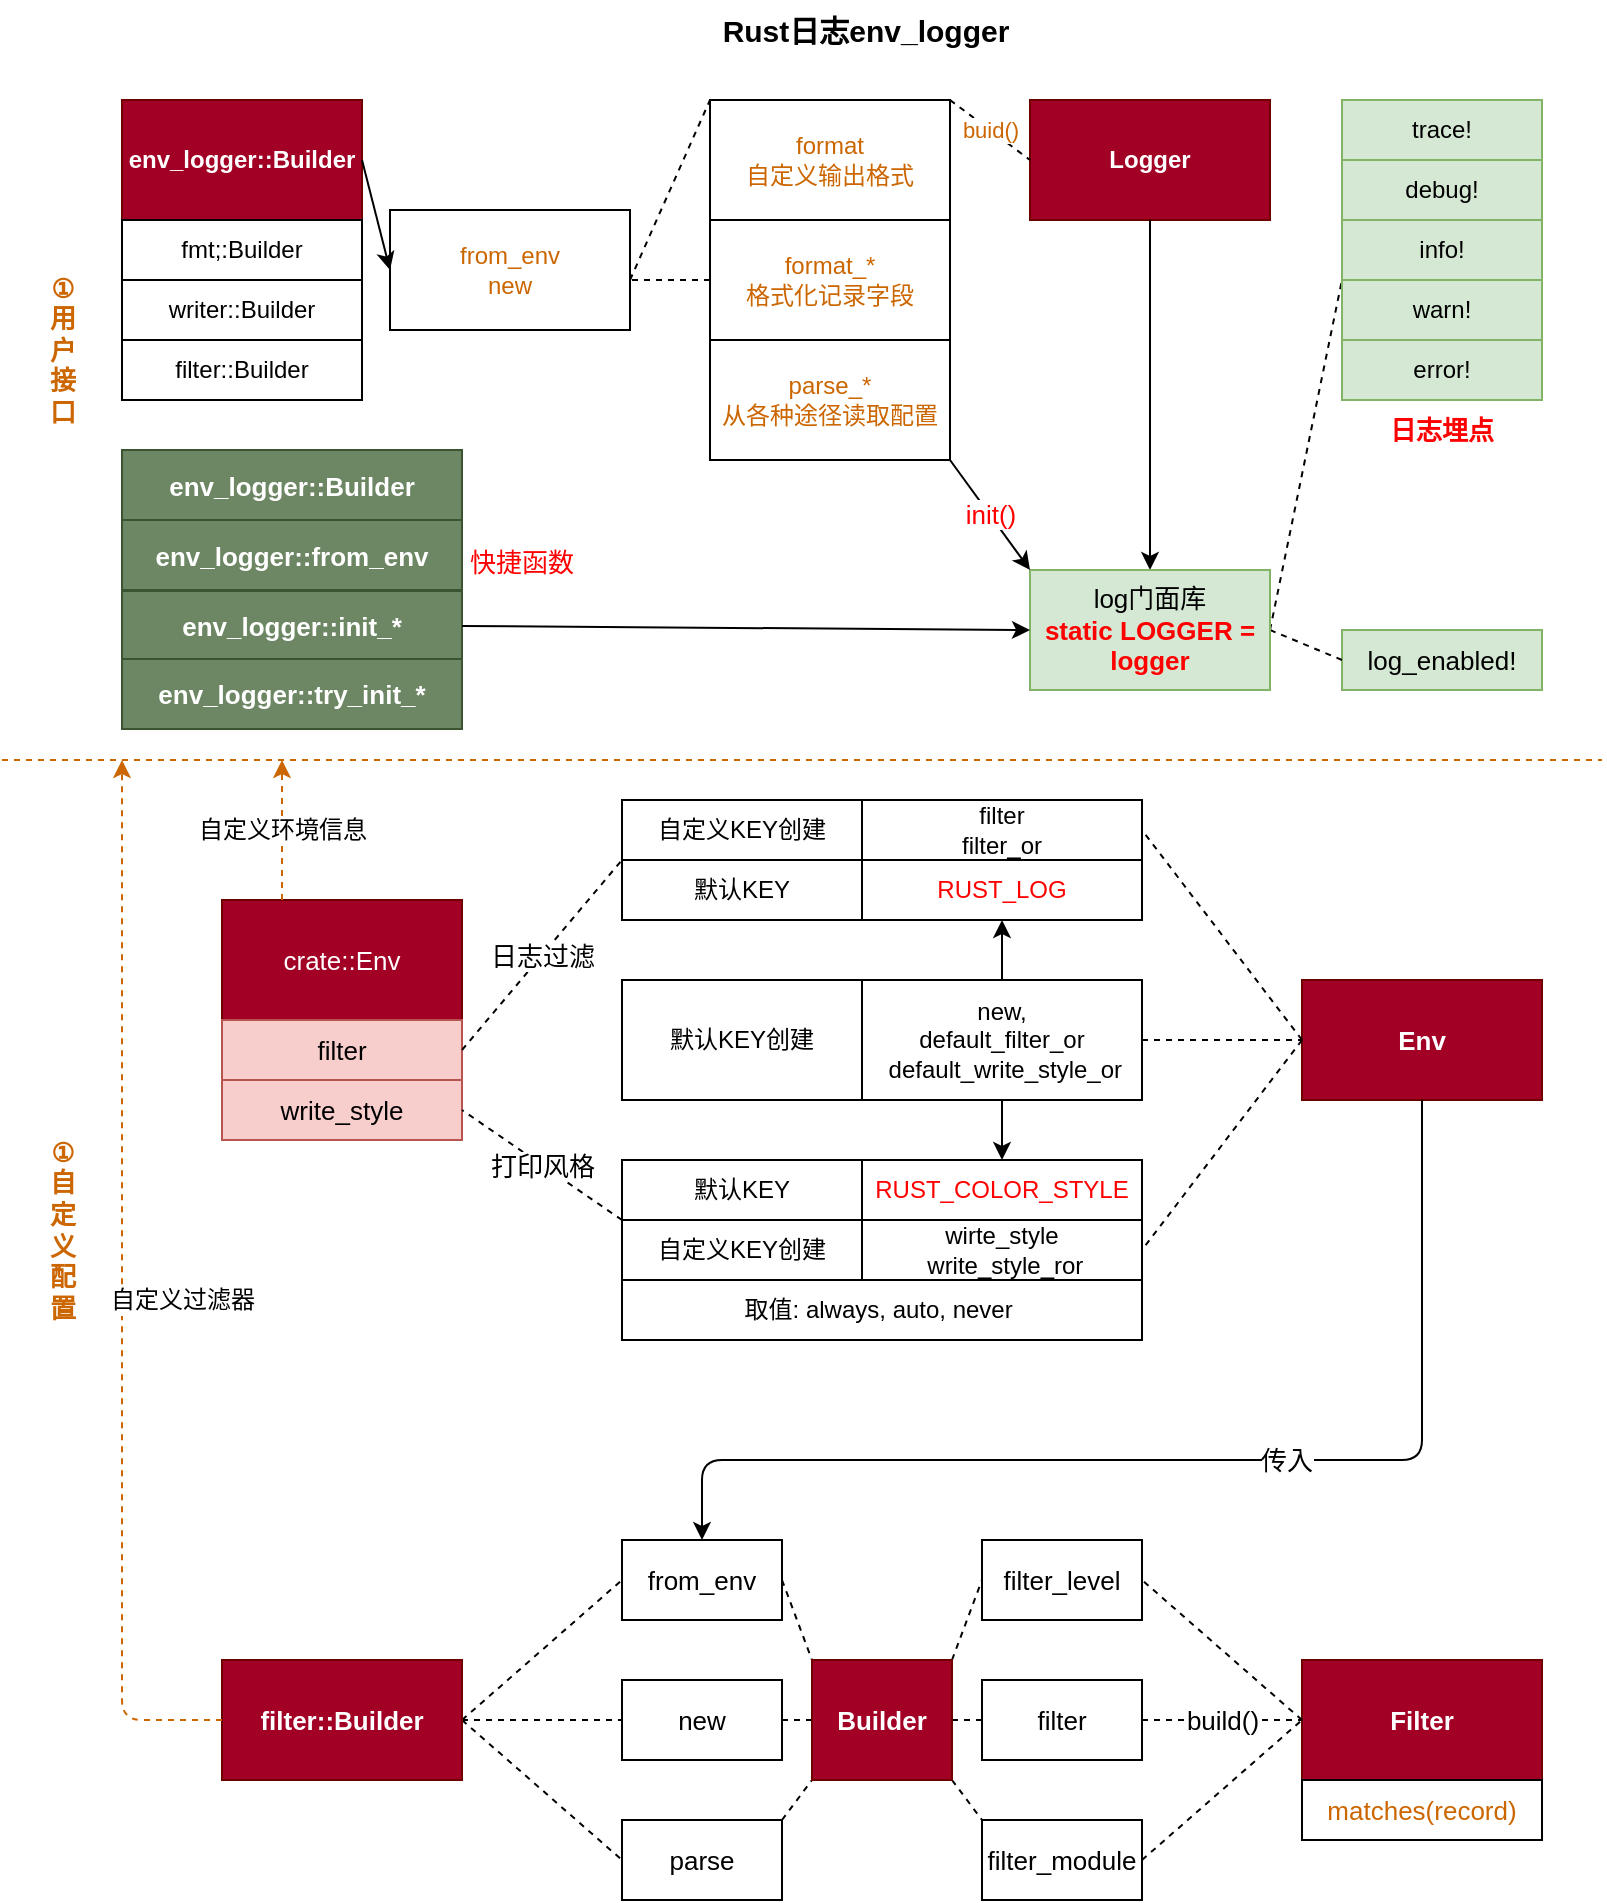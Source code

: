 <mxfile>
    <diagram id="6jTpIerfk7VuHWznfsoa" name="第 1 页">
        <mxGraphModel dx="1686" dy="1061" grid="1" gridSize="10" guides="1" tooltips="1" connect="1" arrows="1" fold="1" page="1" pageScale="1" pageWidth="827" pageHeight="1169" math="0" shadow="0">
            <root>
                <mxCell id="0"/>
                <mxCell id="1" parent="0"/>
                <mxCell id="4" value="RUST_LOG" style="rounded=0;whiteSpace=wrap;html=1;fontColor=#FF0000;fontSize=12;" vertex="1" parent="1">
                    <mxGeometry x="430" y="450" width="140" height="30" as="geometry"/>
                </mxCell>
                <mxCell id="7" value="取值: always, auto, never&amp;nbsp;" style="rounded=0;whiteSpace=wrap;html=1;fontSize=12;" vertex="1" parent="1">
                    <mxGeometry x="310" y="660" width="260" height="30" as="geometry"/>
                </mxCell>
                <mxCell id="9" value="filter::Builder" style="rounded=0;whiteSpace=wrap;html=1;fontSize=13;" vertex="1" parent="1">
                    <mxGeometry x="110" y="850" width="120" height="60" as="geometry"/>
                </mxCell>
                <mxCell id="10" value="writer::Builder" style="rounded=0;whiteSpace=wrap;html=1;" vertex="1" parent="1">
                    <mxGeometry x="60" y="160" width="120" height="30" as="geometry"/>
                </mxCell>
                <mxCell id="11" value="crate::Env" style="rounded=0;whiteSpace=wrap;html=1;fillColor=#a20025;fontColor=#ffffff;strokeColor=#6F0000;fontSize=13;" vertex="1" parent="1">
                    <mxGeometry x="110" y="470" width="120" height="60" as="geometry"/>
                </mxCell>
                <mxCell id="12" value="filter" style="rounded=0;whiteSpace=wrap;html=1;fillColor=#f8cecc;strokeColor=#b85450;fontSize=13;" vertex="1" parent="1">
                    <mxGeometry x="110" y="530" width="120" height="30" as="geometry"/>
                </mxCell>
                <mxCell id="13" value="write_style" style="rounded=0;whiteSpace=wrap;html=1;fillColor=#f8cecc;strokeColor=#b85450;fontSize=13;" vertex="1" parent="1">
                    <mxGeometry x="110" y="560" width="120" height="30" as="geometry"/>
                </mxCell>
                <mxCell id="20" value="默认KEY" style="rounded=0;whiteSpace=wrap;html=1;fontSize=12;" vertex="1" parent="1">
                    <mxGeometry x="310" y="450" width="120" height="30" as="geometry"/>
                </mxCell>
                <mxCell id="21" value="自定义KEY创建" style="rounded=0;whiteSpace=wrap;html=1;fontSize=12;" vertex="1" parent="1">
                    <mxGeometry x="310" y="420" width="120" height="30" as="geometry"/>
                </mxCell>
                <mxCell id="22" value="filter&lt;br style=&quot;font-size: 12px;&quot;&gt;filter_or" style="rounded=0;whiteSpace=wrap;html=1;fontSize=12;" vertex="1" parent="1">
                    <mxGeometry x="430" y="420" width="140" height="30" as="geometry"/>
                </mxCell>
                <mxCell id="24" value="RUST_COLOR_STYLE" style="rounded=0;whiteSpace=wrap;html=1;fontColor=#FF0000;fontSize=12;" vertex="1" parent="1">
                    <mxGeometry x="430" y="600" width="140" height="30" as="geometry"/>
                </mxCell>
                <mxCell id="25" value="默认KEY" style="rounded=0;whiteSpace=wrap;html=1;fontSize=12;" vertex="1" parent="1">
                    <mxGeometry x="310" y="600" width="120" height="30" as="geometry"/>
                </mxCell>
                <mxCell id="26" value="自定义KEY创建" style="rounded=0;whiteSpace=wrap;html=1;fontSize=12;" vertex="1" parent="1">
                    <mxGeometry x="310" y="630" width="120" height="30" as="geometry"/>
                </mxCell>
                <mxCell id="27" value="wirte_style&lt;br style=&quot;border-color: var(--border-color); font-size: 12px;&quot;&gt;&amp;nbsp;write_style_ror" style="rounded=0;whiteSpace=wrap;html=1;fontSize=12;" vertex="1" parent="1">
                    <mxGeometry x="430" y="630" width="140" height="30" as="geometry"/>
                </mxCell>
                <mxCell id="28" value="日志过滤" style="endArrow=none;dashed=1;html=1;entryX=0;entryY=1;entryDx=0;entryDy=0;exitX=1;exitY=0.5;exitDx=0;exitDy=0;fontSize=13;" edge="1" parent="1" source="12" target="21">
                    <mxGeometry width="50" height="50" relative="1" as="geometry">
                        <mxPoint x="420" y="700" as="sourcePoint"/>
                        <mxPoint x="470" y="650" as="targetPoint"/>
                    </mxGeometry>
                </mxCell>
                <mxCell id="29" value="打印风格" style="endArrow=none;dashed=1;html=1;entryX=1;entryY=0.5;entryDx=0;entryDy=0;exitX=0;exitY=0;exitDx=0;exitDy=0;fontSize=13;" edge="1" parent="1" source="26" target="13">
                    <mxGeometry width="50" height="50" relative="1" as="geometry">
                        <mxPoint x="420" y="700" as="sourcePoint"/>
                        <mxPoint x="470" y="650" as="targetPoint"/>
                    </mxGeometry>
                </mxCell>
                <mxCell id="30" value="new,&lt;br style=&quot;font-size: 12px;&quot;&gt;default_filter_or&lt;br style=&quot;font-size: 12px;&quot;&gt;&amp;nbsp;default_write_style_or" style="rounded=0;whiteSpace=wrap;html=1;fontSize=12;" vertex="1" parent="1">
                    <mxGeometry x="430" y="510" width="140" height="60" as="geometry"/>
                </mxCell>
                <mxCell id="33" value="默认KEY创建" style="rounded=0;whiteSpace=wrap;html=1;fontSize=12;" vertex="1" parent="1">
                    <mxGeometry x="310" y="510" width="120" height="60" as="geometry"/>
                </mxCell>
                <mxCell id="34" value="" style="endArrow=classic;html=1;entryX=0.5;entryY=1;entryDx=0;entryDy=0;exitX=0.5;exitY=0;exitDx=0;exitDy=0;fontSize=12;" edge="1" parent="1" source="30" target="4">
                    <mxGeometry width="50" height="50" relative="1" as="geometry">
                        <mxPoint x="580" y="490" as="sourcePoint"/>
                        <mxPoint x="490" y="650" as="targetPoint"/>
                    </mxGeometry>
                </mxCell>
                <mxCell id="35" value="" style="endArrow=classic;html=1;exitX=0.5;exitY=1;exitDx=0;exitDy=0;entryX=0.5;entryY=0;entryDx=0;entryDy=0;fontSize=12;" edge="1" parent="1" source="30" target="24">
                    <mxGeometry width="50" height="50" relative="1" as="geometry">
                        <mxPoint x="440" y="700" as="sourcePoint"/>
                        <mxPoint x="600" y="570" as="targetPoint"/>
                    </mxGeometry>
                </mxCell>
                <mxCell id="36" value="from_env" style="rounded=0;whiteSpace=wrap;html=1;fontSize=13;" vertex="1" parent="1">
                    <mxGeometry x="310" y="790" width="80" height="40" as="geometry"/>
                </mxCell>
                <mxCell id="37" value="new" style="rounded=0;whiteSpace=wrap;html=1;fontSize=13;" vertex="1" parent="1">
                    <mxGeometry x="310" y="860" width="80" height="40" as="geometry"/>
                </mxCell>
                <mxCell id="38" value="parse" style="rounded=0;whiteSpace=wrap;html=1;fontSize=13;" vertex="1" parent="1">
                    <mxGeometry x="310" y="930" width="80" height="40" as="geometry"/>
                </mxCell>
                <mxCell id="39" value="" style="endArrow=none;dashed=1;html=1;entryX=0;entryY=0.5;entryDx=0;entryDy=0;fontSize=13;" edge="1" parent="1" target="36">
                    <mxGeometry width="50" height="50" relative="1" as="geometry">
                        <mxPoint x="230" y="880" as="sourcePoint"/>
                        <mxPoint x="490" y="740" as="targetPoint"/>
                    </mxGeometry>
                </mxCell>
                <mxCell id="40" value="" style="endArrow=none;dashed=1;html=1;entryX=0;entryY=0.5;entryDx=0;entryDy=0;exitX=1;exitY=0.5;exitDx=0;exitDy=0;fontSize=13;" edge="1" parent="1" source="9" target="37">
                    <mxGeometry width="50" height="50" relative="1" as="geometry">
                        <mxPoint x="240" y="890" as="sourcePoint"/>
                        <mxPoint x="320" y="810" as="targetPoint"/>
                    </mxGeometry>
                </mxCell>
                <mxCell id="41" value="" style="endArrow=none;dashed=1;html=1;entryX=0;entryY=0.5;entryDx=0;entryDy=0;exitX=1;exitY=0.5;exitDx=0;exitDy=0;fontSize=13;" edge="1" parent="1" source="9" target="38">
                    <mxGeometry width="50" height="50" relative="1" as="geometry">
                        <mxPoint x="240" y="890" as="sourcePoint"/>
                        <mxPoint x="320" y="890" as="targetPoint"/>
                    </mxGeometry>
                </mxCell>
                <mxCell id="42" value="filter" style="rounded=0;whiteSpace=wrap;html=1;fontSize=13;" vertex="1" parent="1">
                    <mxGeometry x="490" y="860" width="80" height="40" as="geometry"/>
                </mxCell>
                <mxCell id="43" value="filter_level" style="rounded=0;whiteSpace=wrap;html=1;fontSize=13;" vertex="1" parent="1">
                    <mxGeometry x="490" y="790" width="80" height="40" as="geometry"/>
                </mxCell>
                <mxCell id="44" value="filter_module" style="rounded=0;whiteSpace=wrap;html=1;fontSize=13;" vertex="1" parent="1">
                    <mxGeometry x="490" y="930" width="80" height="40" as="geometry"/>
                </mxCell>
                <mxCell id="45" value="Filter" style="rounded=0;whiteSpace=wrap;html=1;fillColor=#a20025;fontColor=#ffffff;strokeColor=#6F0000;fontStyle=1;fontSize=13;" vertex="1" parent="1">
                    <mxGeometry x="650" y="850" width="120" height="60" as="geometry"/>
                </mxCell>
                <mxCell id="46" value="build()" style="endArrow=none;dashed=1;html=1;entryX=0;entryY=0.5;entryDx=0;entryDy=0;exitX=1;exitY=0.5;exitDx=0;exitDy=0;fontSize=13;" edge="1" parent="1" source="42" target="45">
                    <mxGeometry width="50" height="50" relative="1" as="geometry">
                        <mxPoint x="540" y="790" as="sourcePoint"/>
                        <mxPoint x="590" y="740" as="targetPoint"/>
                    </mxGeometry>
                </mxCell>
                <mxCell id="48" value="Env" style="rounded=0;whiteSpace=wrap;html=1;fillColor=#a20025;fontColor=#ffffff;strokeColor=#6F0000;fontStyle=1;fontSize=13;" vertex="1" parent="1">
                    <mxGeometry x="650" y="510" width="120" height="60" as="geometry"/>
                </mxCell>
                <mxCell id="49" value="" style="endArrow=none;dashed=1;html=1;entryX=0;entryY=0.5;entryDx=0;entryDy=0;exitX=1;exitY=0.5;exitDx=0;exitDy=0;fontSize=13;" edge="1" parent="1" source="30" target="48">
                    <mxGeometry width="50" height="50" relative="1" as="geometry">
                        <mxPoint x="440" y="790" as="sourcePoint"/>
                        <mxPoint x="490" y="740" as="targetPoint"/>
                    </mxGeometry>
                </mxCell>
                <mxCell id="50" value="" style="endArrow=none;dashed=1;html=1;entryX=1;entryY=0.5;entryDx=0;entryDy=0;exitX=0;exitY=0.5;exitDx=0;exitDy=0;fontSize=13;" edge="1" parent="1" source="48" target="22">
                    <mxGeometry width="50" height="50" relative="1" as="geometry">
                        <mxPoint x="440" y="790" as="sourcePoint"/>
                        <mxPoint x="490" y="740" as="targetPoint"/>
                    </mxGeometry>
                </mxCell>
                <mxCell id="51" value="" style="endArrow=none;dashed=1;html=1;entryX=1;entryY=0.5;entryDx=0;entryDy=0;exitX=0;exitY=0.5;exitDx=0;exitDy=0;fontSize=13;" edge="1" parent="1" source="48" target="27">
                    <mxGeometry width="50" height="50" relative="1" as="geometry">
                        <mxPoint x="440" y="790" as="sourcePoint"/>
                        <mxPoint x="490" y="740" as="targetPoint"/>
                    </mxGeometry>
                </mxCell>
                <mxCell id="52" value="Builder" style="rounded=0;whiteSpace=wrap;html=1;fontSize=13;" vertex="1" parent="1">
                    <mxGeometry x="405" y="850" width="70" height="60" as="geometry"/>
                </mxCell>
                <mxCell id="53" value="" style="endArrow=none;dashed=1;html=1;exitX=1;exitY=0.5;exitDx=0;exitDy=0;entryX=0;entryY=0;entryDx=0;entryDy=0;fontSize=13;" edge="1" parent="1" source="36" target="52">
                    <mxGeometry width="50" height="50" relative="1" as="geometry">
                        <mxPoint x="410" y="790" as="sourcePoint"/>
                        <mxPoint x="460" y="740" as="targetPoint"/>
                    </mxGeometry>
                </mxCell>
                <mxCell id="55" value="" style="endArrow=none;dashed=1;html=1;exitX=1;exitY=0;exitDx=0;exitDy=0;entryX=0;entryY=1;entryDx=0;entryDy=0;fontSize=13;" edge="1" parent="1" source="38" target="52">
                    <mxGeometry width="50" height="50" relative="1" as="geometry">
                        <mxPoint x="410" y="790" as="sourcePoint"/>
                        <mxPoint x="460" y="740" as="targetPoint"/>
                    </mxGeometry>
                </mxCell>
                <mxCell id="56" value="" style="endArrow=none;dashed=1;html=1;entryX=0;entryY=0.5;entryDx=0;entryDy=0;exitX=1;exitY=0;exitDx=0;exitDy=0;fontSize=13;" edge="1" parent="1" source="52" target="43">
                    <mxGeometry width="50" height="50" relative="1" as="geometry">
                        <mxPoint x="410" y="790" as="sourcePoint"/>
                        <mxPoint x="460" y="740" as="targetPoint"/>
                    </mxGeometry>
                </mxCell>
                <mxCell id="57" value="" style="endArrow=none;dashed=1;html=1;exitX=1;exitY=1;exitDx=0;exitDy=0;entryX=0;entryY=0;entryDx=0;entryDy=0;fontSize=13;" edge="1" parent="1" source="52" target="44">
                    <mxGeometry width="50" height="50" relative="1" as="geometry">
                        <mxPoint x="410" y="790" as="sourcePoint"/>
                        <mxPoint x="460" y="740" as="targetPoint"/>
                    </mxGeometry>
                </mxCell>
                <mxCell id="58" value="" style="endArrow=none;dashed=1;html=1;entryX=1;entryY=0.5;entryDx=0;entryDy=0;exitX=0;exitY=0.5;exitDx=0;exitDy=0;fontSize=13;" edge="1" parent="1" source="45" target="43">
                    <mxGeometry width="50" height="50" relative="1" as="geometry">
                        <mxPoint x="410" y="790" as="sourcePoint"/>
                        <mxPoint x="460" y="740" as="targetPoint"/>
                    </mxGeometry>
                </mxCell>
                <mxCell id="59" value="" style="endArrow=none;dashed=1;html=1;entryX=0;entryY=0.5;entryDx=0;entryDy=0;exitX=1;exitY=0.5;exitDx=0;exitDy=0;fontSize=13;" edge="1" parent="1" source="44" target="45">
                    <mxGeometry width="50" height="50" relative="1" as="geometry">
                        <mxPoint x="410" y="790" as="sourcePoint"/>
                        <mxPoint x="460" y="740" as="targetPoint"/>
                    </mxGeometry>
                </mxCell>
                <mxCell id="60" value="" style="endArrow=none;dashed=1;html=1;exitX=1;exitY=0.5;exitDx=0;exitDy=0;entryX=0;entryY=0.5;entryDx=0;entryDy=0;fontSize=13;" edge="1" parent="1" source="37" target="52">
                    <mxGeometry width="50" height="50" relative="1" as="geometry">
                        <mxPoint x="410" y="790" as="sourcePoint"/>
                        <mxPoint x="460" y="740" as="targetPoint"/>
                    </mxGeometry>
                </mxCell>
                <mxCell id="61" value="" style="endArrow=none;dashed=1;html=1;exitX=1;exitY=0.5;exitDx=0;exitDy=0;entryX=0;entryY=0.5;entryDx=0;entryDy=0;fontSize=13;" edge="1" parent="1" source="52" target="42">
                    <mxGeometry width="50" height="50" relative="1" as="geometry">
                        <mxPoint x="410" y="790" as="sourcePoint"/>
                        <mxPoint x="460" y="740" as="targetPoint"/>
                    </mxGeometry>
                </mxCell>
                <mxCell id="62" value="filter::Builder" style="rounded=0;whiteSpace=wrap;html=1;fillColor=#a20025;fontColor=#ffffff;strokeColor=#6F0000;fontStyle=1;fontSize=13;" vertex="1" parent="1">
                    <mxGeometry x="110" y="850" width="120" height="60" as="geometry"/>
                </mxCell>
                <mxCell id="63" value="Builder" style="rounded=0;whiteSpace=wrap;html=1;fillColor=#a20025;fontColor=#ffffff;strokeColor=#6F0000;fontStyle=1;fontSize=13;" vertex="1" parent="1">
                    <mxGeometry x="405" y="850" width="70" height="60" as="geometry"/>
                </mxCell>
                <mxCell id="64" value="" style="endArrow=classic;html=1;exitX=0.5;exitY=1;exitDx=0;exitDy=0;entryX=0.5;entryY=0;entryDx=0;entryDy=0;fontSize=13;" edge="1" parent="1" source="48" target="36">
                    <mxGeometry width="50" height="50" relative="1" as="geometry">
                        <mxPoint x="420" y="700" as="sourcePoint"/>
                        <mxPoint x="470" y="650" as="targetPoint"/>
                        <Array as="points">
                            <mxPoint x="710" y="750"/>
                            <mxPoint x="350" y="750"/>
                        </Array>
                    </mxGeometry>
                </mxCell>
                <mxCell id="65" value="传入" style="edgeLabel;html=1;align=center;verticalAlign=middle;resizable=0;points=[];fontSize=13;" vertex="1" connectable="0" parent="64">
                    <mxGeometry x="-0.145" relative="1" as="geometry">
                        <mxPoint as="offset"/>
                    </mxGeometry>
                </mxCell>
                <mxCell id="66" value="matches(record)" style="rounded=0;whiteSpace=wrap;html=1;fontColor=#CC6600;fontSize=13;" vertex="1" parent="1">
                    <mxGeometry x="650" y="910" width="120" height="30" as="geometry"/>
                </mxCell>
                <mxCell id="67" value="env_logger::Builder" style="rounded=0;whiteSpace=wrap;html=1;fontColor=#ffffff;fillColor=#a20025;strokeColor=#6F0000;fontStyle=1" vertex="1" parent="1">
                    <mxGeometry x="60" y="70" width="120" height="60" as="geometry"/>
                </mxCell>
                <mxCell id="68" value="fmt;:Builder" style="rounded=0;whiteSpace=wrap;html=1;" vertex="1" parent="1">
                    <mxGeometry x="60" y="130" width="120" height="30" as="geometry"/>
                </mxCell>
                <mxCell id="70" value="filter::Builder" style="rounded=0;whiteSpace=wrap;html=1;" vertex="1" parent="1">
                    <mxGeometry x="60" y="190" width="120" height="30" as="geometry"/>
                </mxCell>
                <mxCell id="71" value="&lt;div&gt;parse_*&lt;/div&gt;&lt;div&gt;从各种途径读取配置&lt;/div&gt;" style="rounded=0;whiteSpace=wrap;html=1;fontColor=#CC6600;" vertex="1" parent="1">
                    <mxGeometry x="354" y="190" width="120" height="60" as="geometry"/>
                </mxCell>
                <mxCell id="72" value="Logger" style="rounded=0;whiteSpace=wrap;html=1;fontColor=#ffffff;fillColor=#a20025;strokeColor=#6F0000;fontStyle=1" vertex="1" parent="1">
                    <mxGeometry x="514" y="70" width="120" height="60" as="geometry"/>
                </mxCell>
                <mxCell id="73" value="from_env&lt;br&gt;new" style="rounded=0;whiteSpace=wrap;html=1;fontColor=#CC6600;" vertex="1" parent="1">
                    <mxGeometry x="194" y="125" width="120" height="60" as="geometry"/>
                </mxCell>
                <mxCell id="74" value="&lt;div&gt;format&lt;/div&gt;&lt;div&gt;自定义输出格式&lt;/div&gt;" style="rounded=0;whiteSpace=wrap;html=1;fontColor=#CC6600;" vertex="1" parent="1">
                    <mxGeometry x="354" y="70" width="120" height="60" as="geometry"/>
                </mxCell>
                <mxCell id="75" value="&lt;div&gt;format_*&lt;/div&gt;&lt;div&gt;格式化记录字段&lt;/div&gt;" style="rounded=0;whiteSpace=wrap;html=1;fontColor=#CC6600;" vertex="1" parent="1">
                    <mxGeometry x="354" y="130" width="120" height="60" as="geometry"/>
                </mxCell>
                <mxCell id="81" value="" style="endArrow=none;dashed=1;html=1;fontColor=#CC6600;entryX=0;entryY=0;entryDx=0;entryDy=0;exitX=1;exitY=0.5;exitDx=0;exitDy=0;" edge="1" parent="1" target="74">
                    <mxGeometry width="50" height="50" relative="1" as="geometry">
                        <mxPoint x="314" y="160" as="sourcePoint"/>
                        <mxPoint x="614" y="410" as="targetPoint"/>
                    </mxGeometry>
                </mxCell>
                <mxCell id="82" value="" style="endArrow=none;dashed=1;html=1;fontColor=#CC6600;entryX=1;entryY=0.5;entryDx=0;entryDy=0;exitX=0;exitY=0.5;exitDx=0;exitDy=0;" edge="1" parent="1" source="75">
                    <mxGeometry width="50" height="50" relative="1" as="geometry">
                        <mxPoint x="564" y="460" as="sourcePoint"/>
                        <mxPoint x="314" y="160" as="targetPoint"/>
                    </mxGeometry>
                </mxCell>
                <mxCell id="83" value="buid()" style="endArrow=none;dashed=1;html=1;fontColor=#CC6600;entryX=0;entryY=0.5;entryDx=0;entryDy=0;exitX=1;exitY=0;exitDx=0;exitDy=0;" edge="1" parent="1" source="74" target="72">
                    <mxGeometry width="50" height="50" relative="1" as="geometry">
                        <mxPoint x="480" y="155" as="sourcePoint"/>
                        <mxPoint x="614" y="430" as="targetPoint"/>
                        <mxPoint as="offset"/>
                    </mxGeometry>
                </mxCell>
                <mxCell id="84" value="log库&lt;br style=&quot;font-size: 13px;&quot;&gt;&lt;b style=&quot;font-size: 13px;&quot;&gt;&lt;font color=&quot;#ff0000&quot; style=&quot;font-size: 13px;&quot;&gt;static LOGGER = make_logger()&lt;/font&gt;&lt;/b&gt;" style="rounded=0;whiteSpace=wrap;html=1;fontColor=#CC6600;fontSize=13;" vertex="1" parent="1">
                    <mxGeometry x="514" y="305" width="120" height="60" as="geometry"/>
                </mxCell>
                <mxCell id="86" value="" style="endArrow=classic;html=1;fontColor=#CC6600;exitX=0.5;exitY=1;exitDx=0;exitDy=0;entryX=0.5;entryY=0;entryDx=0;entryDy=0;" edge="1" parent="1" source="72" target="107">
                    <mxGeometry width="50" height="50" relative="1" as="geometry">
                        <mxPoint x="574" y="220" as="sourcePoint"/>
                        <mxPoint x="574" y="280" as="targetPoint"/>
                    </mxGeometry>
                </mxCell>
                <mxCell id="90" value="trace!" style="rounded=0;whiteSpace=wrap;html=1;fontColor=#FF0000;" vertex="1" parent="1">
                    <mxGeometry x="670" y="70" width="100" height="30" as="geometry"/>
                </mxCell>
                <mxCell id="91" value="debug!" style="rounded=0;whiteSpace=wrap;html=1;fillColor=#d5e8d4;strokeColor=#82b366;" vertex="1" parent="1">
                    <mxGeometry x="670" y="100" width="100" height="30" as="geometry"/>
                </mxCell>
                <mxCell id="92" value="info!" style="rounded=0;whiteSpace=wrap;html=1;fillColor=#d5e8d4;strokeColor=#82b366;" vertex="1" parent="1">
                    <mxGeometry x="670" y="130" width="100" height="30" as="geometry"/>
                </mxCell>
                <mxCell id="93" value="warn!" style="rounded=0;whiteSpace=wrap;html=1;fontColor=#FF0000;" vertex="1" parent="1">
                    <mxGeometry x="670" y="160" width="100" height="30" as="geometry"/>
                </mxCell>
                <mxCell id="94" value="error!" style="rounded=0;whiteSpace=wrap;html=1;fillColor=#d5e8d4;strokeColor=#82b366;" vertex="1" parent="1">
                    <mxGeometry x="670" y="190" width="100" height="30" as="geometry"/>
                </mxCell>
                <mxCell id="95" value="log_enabled!" style="rounded=0;whiteSpace=wrap;html=1;fillColor=#d5e8d4;strokeColor=#82b366;fontSize=13;" vertex="1" parent="1">
                    <mxGeometry x="670" y="335" width="100" height="30" as="geometry"/>
                </mxCell>
                <mxCell id="96" value="" style="endArrow=none;dashed=1;html=1;fontColor=#FF0000;entryX=0;entryY=1;entryDx=0;entryDy=0;exitX=1;exitY=0.5;exitDx=0;exitDy=0;" edge="1" parent="1" source="84" target="92">
                    <mxGeometry width="50" height="50" relative="1" as="geometry">
                        <mxPoint x="470" y="555" as="sourcePoint"/>
                        <mxPoint x="520" y="505" as="targetPoint"/>
                    </mxGeometry>
                </mxCell>
                <mxCell id="97" value="" style="endArrow=none;dashed=1;html=1;fontColor=#FF0000;entryX=1;entryY=0.5;entryDx=0;entryDy=0;exitX=0;exitY=0.5;exitDx=0;exitDy=0;fontSize=13;" edge="1" parent="1" source="95" target="84">
                    <mxGeometry width="50" height="50" relative="1" as="geometry">
                        <mxPoint x="470" y="555" as="sourcePoint"/>
                        <mxPoint x="520" y="505" as="targetPoint"/>
                    </mxGeometry>
                </mxCell>
                <mxCell id="100" value="log库&lt;br style=&quot;font-size: 13px;&quot;&gt;&lt;b style=&quot;font-size: 13px;&quot;&gt;&lt;font color=&quot;#ff0000&quot; style=&quot;font-size: 13px;&quot;&gt;static LOGGER = make_logger()&lt;/font&gt;&lt;/b&gt;" style="rounded=0;whiteSpace=wrap;html=1;fontColor=#CC6600;fontSize=13;" vertex="1" parent="1">
                    <mxGeometry x="514" y="305" width="120" height="60" as="geometry"/>
                </mxCell>
                <mxCell id="101" value="trace!" style="rounded=0;whiteSpace=wrap;html=1;fontColor=#FF0000;" vertex="1" parent="1">
                    <mxGeometry x="670" y="70" width="100" height="30" as="geometry"/>
                </mxCell>
                <mxCell id="102" value="log库&lt;br style=&quot;font-size: 13px;&quot;&gt;&lt;b style=&quot;font-size: 13px;&quot;&gt;&lt;font color=&quot;#ff0000&quot; style=&quot;font-size: 13px;&quot;&gt;static LOGGER = make_logger()&lt;/font&gt;&lt;/b&gt;" style="rounded=0;whiteSpace=wrap;html=1;fontColor=#CC6600;fontSize=13;" vertex="1" parent="1">
                    <mxGeometry x="514" y="305" width="120" height="60" as="geometry"/>
                </mxCell>
                <mxCell id="103" value="trace!" style="rounded=0;whiteSpace=wrap;html=1;fontColor=#FF0000;" vertex="1" parent="1">
                    <mxGeometry x="670" y="70" width="100" height="30" as="geometry"/>
                </mxCell>
                <mxCell id="104" value="log库&lt;br style=&quot;font-size: 13px;&quot;&gt;&lt;b style=&quot;font-size: 13px;&quot;&gt;&lt;font color=&quot;#ff0000&quot; style=&quot;font-size: 13px;&quot;&gt;static LOGGER = make_logger()&lt;/font&gt;&lt;/b&gt;" style="rounded=0;whiteSpace=wrap;html=1;fontColor=#CC6600;fontSize=13;" vertex="1" parent="1">
                    <mxGeometry x="514" y="305" width="120" height="60" as="geometry"/>
                </mxCell>
                <mxCell id="105" value="trace!" style="rounded=0;whiteSpace=wrap;html=1;fontColor=#FF0000;" vertex="1" parent="1">
                    <mxGeometry x="670" y="70" width="100" height="30" as="geometry"/>
                </mxCell>
                <mxCell id="106" value="warn!" style="rounded=0;whiteSpace=wrap;html=1;fontColor=#FF0000;" vertex="1" parent="1">
                    <mxGeometry x="670" y="160" width="100" height="30" as="geometry"/>
                </mxCell>
                <mxCell id="107" value="log门面库&lt;br style=&quot;font-size: 13px;&quot;&gt;&lt;b style=&quot;font-size: 13px;&quot;&gt;&lt;font color=&quot;#ff0000&quot; style=&quot;font-size: 13px;&quot;&gt;static LOGGER = logger&lt;/font&gt;&lt;/b&gt;" style="rounded=0;whiteSpace=wrap;html=1;fillColor=#d5e8d4;strokeColor=#82b366;fontSize=13;" vertex="1" parent="1">
                    <mxGeometry x="514" y="305" width="120" height="60" as="geometry"/>
                </mxCell>
                <mxCell id="108" value="trace!" style="rounded=0;whiteSpace=wrap;html=1;fillColor=#d5e8d4;strokeColor=#82b366;" vertex="1" parent="1">
                    <mxGeometry x="670" y="70" width="100" height="30" as="geometry"/>
                </mxCell>
                <mxCell id="109" value="warn!" style="rounded=0;whiteSpace=wrap;html=1;fillColor=#d5e8d4;strokeColor=#82b366;" vertex="1" parent="1">
                    <mxGeometry x="670" y="160" width="100" height="30" as="geometry"/>
                </mxCell>
                <mxCell id="110" value="日志埋点" style="text;html=1;strokeColor=none;fillColor=none;align=center;verticalAlign=middle;whiteSpace=wrap;rounded=0;fontColor=#FF0000;fontStyle=1;fontSize=13;" vertex="1" parent="1">
                    <mxGeometry x="690" y="220" width="60" height="30" as="geometry"/>
                </mxCell>
                <mxCell id="112" value="" style="endArrow=classic;html=1;fontColor=#FF0000;entryX=0;entryY=0.5;entryDx=0;entryDy=0;exitX=1;exitY=0.5;exitDx=0;exitDy=0;" edge="1" parent="1" source="67" target="73">
                    <mxGeometry width="50" height="50" relative="1" as="geometry">
                        <mxPoint x="300" y="505" as="sourcePoint"/>
                        <mxPoint x="350" y="455" as="targetPoint"/>
                    </mxGeometry>
                </mxCell>
                <mxCell id="113" value="init()" style="endArrow=classic;html=1;fontColor=#FF0000;entryX=0;entryY=0;entryDx=0;entryDy=0;exitX=1;exitY=1;exitDx=0;exitDy=0;fontSize=13;" edge="1" parent="1" source="71" target="107">
                    <mxGeometry width="50" height="50" relative="1" as="geometry">
                        <mxPoint x="480" y="230" as="sourcePoint"/>
                        <mxPoint x="350" y="480" as="targetPoint"/>
                    </mxGeometry>
                </mxCell>
                <mxCell id="114" value="env_logger::from_env" style="rounded=0;whiteSpace=wrap;html=1;fontColor=#ffffff;fillColor=#6d8764;strokeColor=#3A5431;fontStyle=1;fontSize=13;" vertex="1" parent="1">
                    <mxGeometry x="60" y="280" width="170" height="35" as="geometry"/>
                </mxCell>
                <mxCell id="116" value="env_logger::init_*" style="rounded=0;whiteSpace=wrap;html=1;fontColor=#ffffff;fillColor=#6d8764;strokeColor=#3A5431;fontStyle=1;fontSize=13;" vertex="1" parent="1">
                    <mxGeometry x="60" y="315.5" width="170" height="35" as="geometry"/>
                </mxCell>
                <mxCell id="117" value="env_logger::try_init_*" style="rounded=0;whiteSpace=wrap;html=1;fontColor=#ffffff;fillColor=#6d8764;strokeColor=#3A5431;fontStyle=1;fontSize=13;" vertex="1" parent="1">
                    <mxGeometry x="60" y="349.5" width="170" height="35" as="geometry"/>
                </mxCell>
                <mxCell id="118" value="" style="endArrow=classic;html=1;fontColor=#FF0000;exitX=1;exitY=0.5;exitDx=0;exitDy=0;entryX=0;entryY=0.5;entryDx=0;entryDy=0;fontSize=13;" edge="1" parent="1" source="116" target="107">
                    <mxGeometry width="50" height="50" relative="1" as="geometry">
                        <mxPoint x="470" y="530" as="sourcePoint"/>
                        <mxPoint x="520" y="480" as="targetPoint"/>
                    </mxGeometry>
                </mxCell>
                <mxCell id="120" value="快捷函数" style="text;html=1;strokeColor=none;fillColor=none;align=center;verticalAlign=middle;whiteSpace=wrap;rounded=0;fontColor=#FF0000;fontSize=13;" vertex="1" parent="1">
                    <mxGeometry x="230" y="285.5" width="60" height="30" as="geometry"/>
                </mxCell>
                <mxCell id="121" value="Rust日志env_logger" style="text;html=1;strokeColor=none;fillColor=none;align=center;verticalAlign=middle;whiteSpace=wrap;rounded=0;fontColor=#000000;fontStyle=1;fontSize=15;" vertex="1" parent="1">
                    <mxGeometry x="354" y="20" width="156" height="30" as="geometry"/>
                </mxCell>
                <mxCell id="122" value="env_logger::Builder" style="rounded=0;whiteSpace=wrap;html=1;fontColor=#ffffff;fillColor=#6d8764;strokeColor=#3A5431;fontStyle=1;fontSize=13;" vertex="1" parent="1">
                    <mxGeometry x="60" y="245" width="170" height="35" as="geometry"/>
                </mxCell>
                <mxCell id="127" value="" style="endArrow=none;dashed=1;html=1;fontSize=13;fontColor=#000000;strokeColor=#CC6600;" edge="1" parent="1">
                    <mxGeometry width="50" height="50" relative="1" as="geometry">
                        <mxPoint y="400" as="sourcePoint"/>
                        <mxPoint x="800" y="400" as="targetPoint"/>
                    </mxGeometry>
                </mxCell>
                <mxCell id="128" value="①&lt;br&gt;用&lt;br&gt;户&lt;br&gt;接&lt;br&gt;口" style="text;html=1;align=center;verticalAlign=middle;resizable=0;points=[];autosize=1;strokeColor=none;fillColor=none;fontSize=13;fontColor=#CC6600;fontStyle=1" vertex="1" parent="1">
                    <mxGeometry x="10" y="150" width="40" height="90" as="geometry"/>
                </mxCell>
                <mxCell id="129" value="①&lt;br&gt;自&lt;br&gt;定&lt;br&gt;义&lt;br&gt;配&lt;br&gt;置" style="text;html=1;align=center;verticalAlign=middle;resizable=0;points=[];autosize=1;strokeColor=none;fillColor=none;fontSize=13;fontColor=#CC6600;fontStyle=1" vertex="1" parent="1">
                    <mxGeometry x="10" y="580" width="40" height="110" as="geometry"/>
                </mxCell>
                <mxCell id="130" value="自定义过滤器" style="endArrow=classic;html=1;dashed=1;strokeColor=#CC6600;fontSize=12;fontColor=#000000;exitX=0;exitY=0.5;exitDx=0;exitDy=0;" edge="1" parent="1" source="62">
                    <mxGeometry x="-0.019" y="-30" width="50" height="50" relative="1" as="geometry">
                        <mxPoint x="470" y="490" as="sourcePoint"/>
                        <mxPoint x="60" y="400" as="targetPoint"/>
                        <Array as="points">
                            <mxPoint x="60" y="880"/>
                        </Array>
                        <mxPoint as="offset"/>
                    </mxGeometry>
                </mxCell>
                <mxCell id="131" value="自定义环境信息" style="endArrow=classic;html=1;dashed=1;strokeColor=#CC6600;fontSize=12;fontColor=#000000;exitX=0.25;exitY=0;exitDx=0;exitDy=0;" edge="1" parent="1" source="11">
                    <mxGeometry width="50" height="50" relative="1" as="geometry">
                        <mxPoint x="470" y="490" as="sourcePoint"/>
                        <mxPoint x="140" y="400" as="targetPoint"/>
                    </mxGeometry>
                </mxCell>
            </root>
        </mxGraphModel>
    </diagram>
</mxfile>